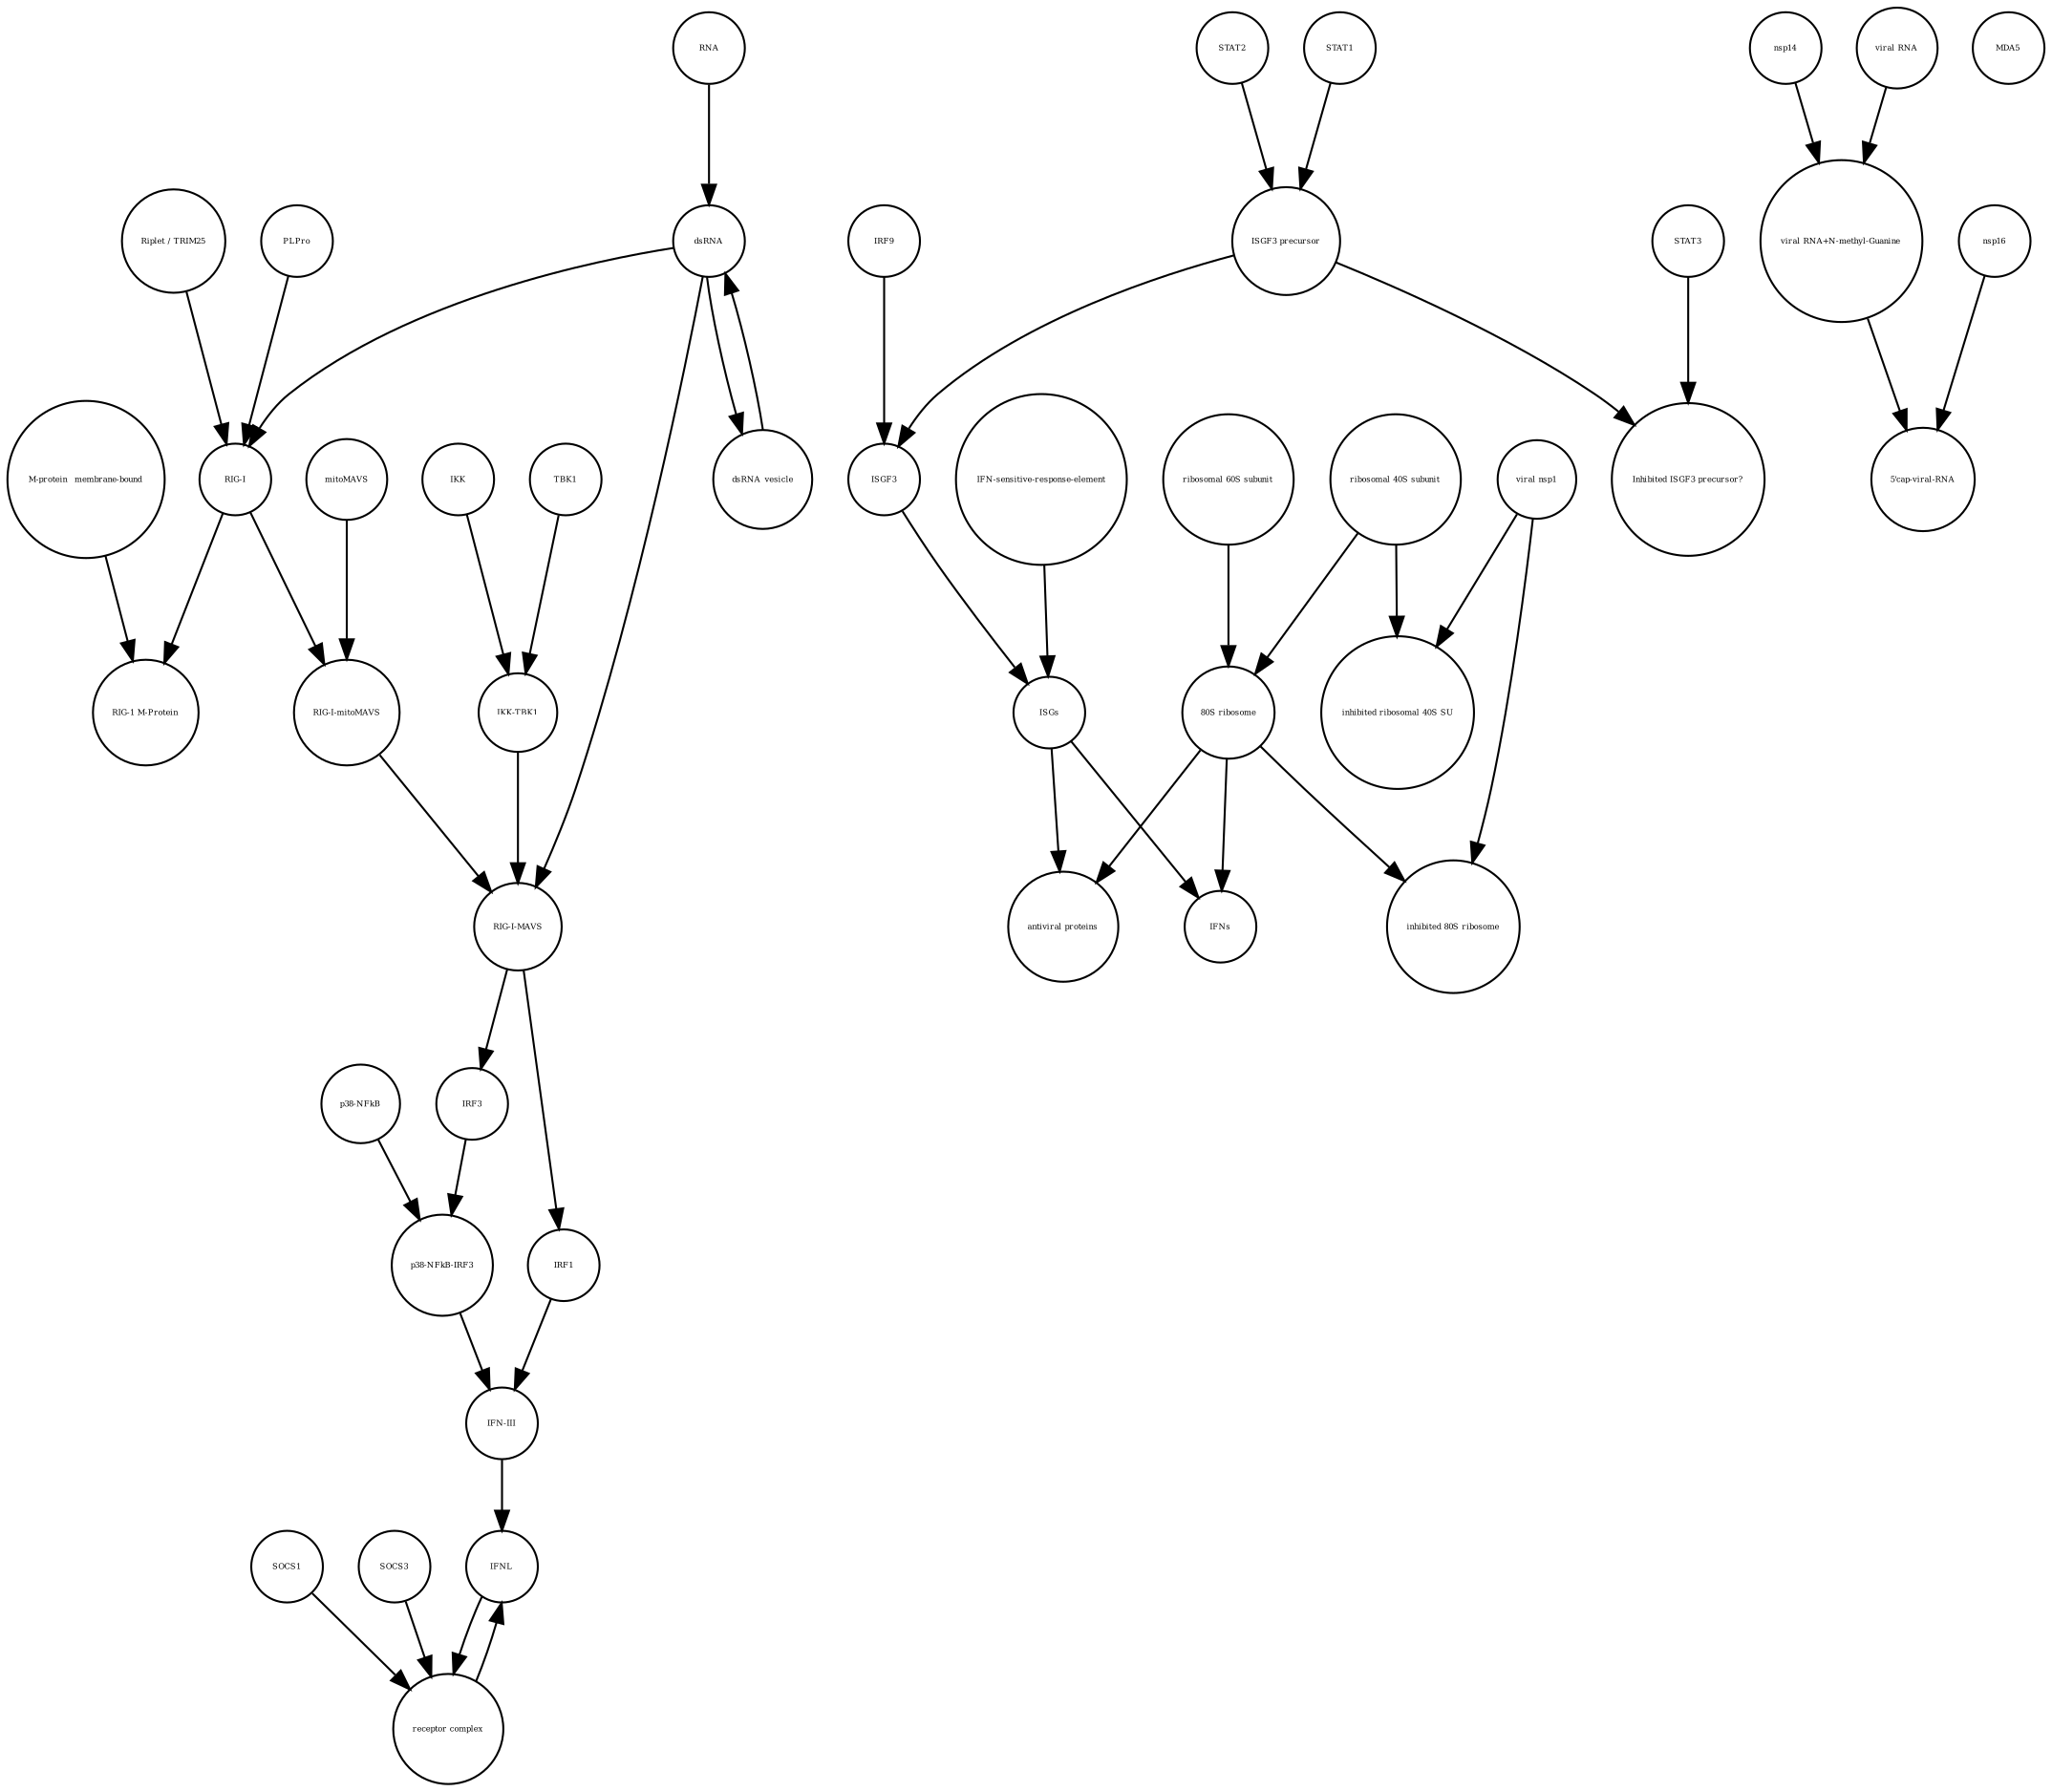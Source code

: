 strict digraph  {
dsRNA [annotation="", bipartite=0, cls="nucleic acid feature", fontsize=4, label=dsRNA, shape=circle];
IFNs [annotation="", bipartite=0, cls=macromolecule, fontsize=4, label=IFNs, shape=circle];
"ribosomal 60S subunit" [annotation="", bipartite=0, cls=complex, fontsize=4, label="ribosomal 60S subunit", shape=circle];
"inhibited ribosomal 40S SU" [annotation="urn_miriam_doi_10.1101%2F2020.05.18.102467", bipartite=0, cls=complex, fontsize=4, label="inhibited ribosomal 40S SU", shape=circle];
"Riplet / TRIM25" [annotation="", bipartite=0, cls=macromolecule, fontsize=4, label="Riplet / TRIM25", shape=circle];
nsp14 [annotation="", bipartite=0, cls=macromolecule, fontsize=4, label=nsp14, shape=circle];
"RIG-I-mitoMAVS" [annotation="", bipartite=0, cls=complex, fontsize=4, label="RIG-I-mitoMAVS", shape=circle];
IFNL [annotation="", bipartite=0, cls=macromolecule, fontsize=4, label=IFNL, shape=circle];
"p38-NFkB" [annotation="", bipartite=0, cls=complex, fontsize=4, label="p38-NFkB", shape=circle];
"RIG-1 M-Protein" [annotation="", bipartite=0, cls=complex, fontsize=4, label="RIG-1 M-Protein", shape=circle];
IRF9 [annotation="", bipartite=0, cls=macromolecule, fontsize=4, label=IRF9, shape=circle];
"viral RNA" [annotation="", bipartite=0, cls="nucleic acid feature", fontsize=4, label="viral RNA", shape=circle];
ISGF3 [annotation="", bipartite=0, cls=complex, fontsize=4, label=ISGF3, shape=circle];
"IKK-TBK1" [annotation="", bipartite=0, cls=complex, fontsize=4, label="IKK-TBK1", shape=circle];
"RIG-I-MAVS" [annotation="", bipartite=0, cls=complex, fontsize=4, label="RIG-I-MAVS", shape=circle];
IKK [annotation="", bipartite=0, cls=macromolecule, fontsize=4, label=IKK, shape=circle];
"viral RNA+N-methyl-Guanine" [annotation="", bipartite=0, cls="nucleic acid feature", fontsize=4, label="viral RNA+N-methyl-Guanine", shape=circle];
TBK1 [annotation="", bipartite=0, cls=macromolecule, fontsize=4, label=TBK1, shape=circle];
"p38-NFkB-IRF3" [annotation="", bipartite=0, cls=complex, fontsize=4, label="p38-NFkB-IRF3", shape=circle];
STAT2 [annotation="", bipartite=0, cls=macromolecule, fontsize=4, label=STAT2, shape=circle];
"80S ribosome" [annotation="", bipartite=0, cls=complex, fontsize=4, label="80S ribosome", shape=circle];
IRF1 [annotation="", bipartite=0, cls=macromolecule, fontsize=4, label=IRF1, shape=circle];
"inhibited 80S ribosome" [annotation="", bipartite=0, cls=complex, fontsize=4, label="inhibited 80S ribosome", shape=circle];
dsRNA_vesicle [annotation="", bipartite=0, cls="nucleic acid feature", fontsize=4, label=dsRNA_vesicle, shape=circle];
"Inhibited ISGF3 precursor?" [annotation="", bipartite=0, cls=complex, fontsize=4, label="Inhibited ISGF3 precursor?", shape=circle];
"RIG-I" [annotation="", bipartite=0, cls=macromolecule, fontsize=4, label="RIG-I", shape=circle];
RNA [annotation="", bipartite=0, cls="nucleic acid feature", fontsize=4, label=RNA, shape=circle];
mitoMAVS [annotation="", bipartite=0, cls=macromolecule, fontsize=4, label=mitoMAVS, shape=circle];
STAT3 [annotation="", bipartite=0, cls=macromolecule, fontsize=4, label=STAT3, shape=circle];
MDA5 [annotation="", bipartite=0, cls=macromolecule, fontsize=4, label=MDA5, shape=circle];
"IFN-III" [annotation="", bipartite=0, cls=macromolecule, fontsize=4, label="IFN-III", shape=circle];
"receptor complex" [annotation="", bipartite=0, cls=complex, fontsize=4, label="receptor complex", shape=circle];
"viral nsp1" [annotation="", bipartite=0, cls=macromolecule, fontsize=4, label="viral nsp1", shape=circle];
ISGs [annotation="", bipartite=0, cls="nucleic acid feature", fontsize=4, label=ISGs, shape=circle];
SOCS1 [annotation="", bipartite=0, cls=macromolecule, fontsize=4, label=SOCS1, shape=circle];
nsp16 [annotation="", bipartite=0, cls=macromolecule, fontsize=4, label=nsp16, shape=circle];
STAT1 [annotation="", bipartite=0, cls=macromolecule, fontsize=4, label=STAT1, shape=circle];
SOCS3 [annotation="", bipartite=0, cls=macromolecule, fontsize=4, label=SOCS3, shape=circle];
"M-protein_ membrane-bound" [annotation="", bipartite=0, cls=macromolecule, fontsize=4, label="M-protein_ membrane-bound", shape=circle];
PLPro [annotation="", bipartite=0, cls=macromolecule, fontsize=4, label=PLPro, shape=circle];
"ribosomal 40S subunit" [annotation="", bipartite=0, cls=complex, fontsize=4, label="ribosomal 40S subunit", shape=circle];
"5'cap-viral-RNA" [annotation="", bipartite=0, cls="nucleic acid feature", fontsize=4, label="5'cap-viral-RNA", shape=circle];
"ISGF3 precursor" [annotation="", bipartite=0, cls=complex, fontsize=4, label="ISGF3 precursor", shape=circle];
"antiviral proteins" [annotation="", bipartite=0, cls=macromolecule, fontsize=4, label="antiviral proteins", shape=circle];
"IFN-sensitive-response-element" [annotation="", bipartite=0, cls="nucleic acid feature", fontsize=4, label="IFN-sensitive-response-element", shape=circle];
IRF3 [annotation="", bipartite=0, cls=macromolecule, fontsize=4, label=IRF3, shape=circle];
dsRNA -> "RIG-I"  [annotation="", interaction_type="necessary stimulation"];
dsRNA -> "RIG-I-MAVS"  [annotation="", interaction_type="necessary stimulation"];
dsRNA -> dsRNA_vesicle  [annotation="", interaction_type=production];
"ribosomal 60S subunit" -> "80S ribosome"  [annotation="", interaction_type=production];
"Riplet / TRIM25" -> "RIG-I"  [annotation="", interaction_type=catalysis];
nsp14 -> "viral RNA+N-methyl-Guanine"  [annotation="", interaction_type=catalysis];
"RIG-I-mitoMAVS" -> "RIG-I-MAVS"  [annotation="", interaction_type=production];
IFNL -> "receptor complex"  [annotation="", interaction_type=stimulation];
"p38-NFkB" -> "p38-NFkB-IRF3"  [annotation="", interaction_type=production];
IRF9 -> ISGF3  [annotation="", interaction_type=production];
"viral RNA" -> "viral RNA+N-methyl-Guanine"  [annotation="", interaction_type=production];
ISGF3 -> ISGs  [annotation="", interaction_type="necessary stimulation"];
"IKK-TBK1" -> "RIG-I-MAVS"  [annotation="", interaction_type=production];
"RIG-I-MAVS" -> IRF1  [annotation="", interaction_type=catalysis];
"RIG-I-MAVS" -> IRF3  [annotation="", interaction_type=stimulation];
IKK -> "IKK-TBK1"  [annotation="", interaction_type=production];
"viral RNA+N-methyl-Guanine" -> "5'cap-viral-RNA"  [annotation="", interaction_type=production];
TBK1 -> "IKK-TBK1"  [annotation="", interaction_type=production];
"p38-NFkB-IRF3" -> "IFN-III"  [annotation="", interaction_type=stimulation];
STAT2 -> "ISGF3 precursor"  [annotation="", interaction_type=production];
"80S ribosome" -> "antiviral proteins"  [annotation="", interaction_type=catalysis];
"80S ribosome" -> "inhibited 80S ribosome"  [annotation="", interaction_type=production];
"80S ribosome" -> IFNs  [annotation="", interaction_type=catalysis];
IRF1 -> "IFN-III"  [annotation="", interaction_type=stimulation];
dsRNA_vesicle -> dsRNA  [annotation="", interaction_type=production];
"RIG-I" -> "RIG-1 M-Protein"  [annotation="", interaction_type=production];
"RIG-I" -> "RIG-I-mitoMAVS"  [annotation="", interaction_type=production];
RNA -> dsRNA  [annotation="", interaction_type=production];
mitoMAVS -> "RIG-I-mitoMAVS"  [annotation="", interaction_type=production];
STAT3 -> "Inhibited ISGF3 precursor?"  [annotation="", interaction_type=production];
"IFN-III" -> IFNL  [annotation="", interaction_type=production];
"receptor complex" -> IFNL  [annotation="", interaction_type=production];
"viral nsp1" -> "inhibited ribosomal 40S SU"  [annotation="", interaction_type=production];
"viral nsp1" -> "inhibited 80S ribosome"  [annotation="", interaction_type=production];
ISGs -> "antiviral proteins"  [annotation="", interaction_type=production];
ISGs -> IFNs  [annotation="", interaction_type=production];
SOCS1 -> "receptor complex"  [annotation="", interaction_type=production];
nsp16 -> "5'cap-viral-RNA"  [annotation="urn_miriam_doi_10.1016%2Fj.chom.2020.05.008", interaction_type=catalysis];
STAT1 -> "ISGF3 precursor"  [annotation="", interaction_type=production];
SOCS3 -> "receptor complex"  [annotation="", interaction_type=production];
"M-protein_ membrane-bound" -> "RIG-1 M-Protein"  [annotation="", interaction_type=production];
PLPro -> "RIG-I"  [annotation="", interaction_type=catalysis];
"ribosomal 40S subunit" -> "inhibited ribosomal 40S SU"  [annotation="", interaction_type=production];
"ribosomal 40S subunit" -> "80S ribosome"  [annotation="", interaction_type=production];
"ISGF3 precursor" -> ISGF3  [annotation="", interaction_type=production];
"ISGF3 precursor" -> "Inhibited ISGF3 precursor?"  [annotation="", interaction_type=production];
"IFN-sensitive-response-element" -> ISGs  [annotation="", interaction_type=production];
IRF3 -> "p38-NFkB-IRF3"  [annotation="", interaction_type=production];
}
